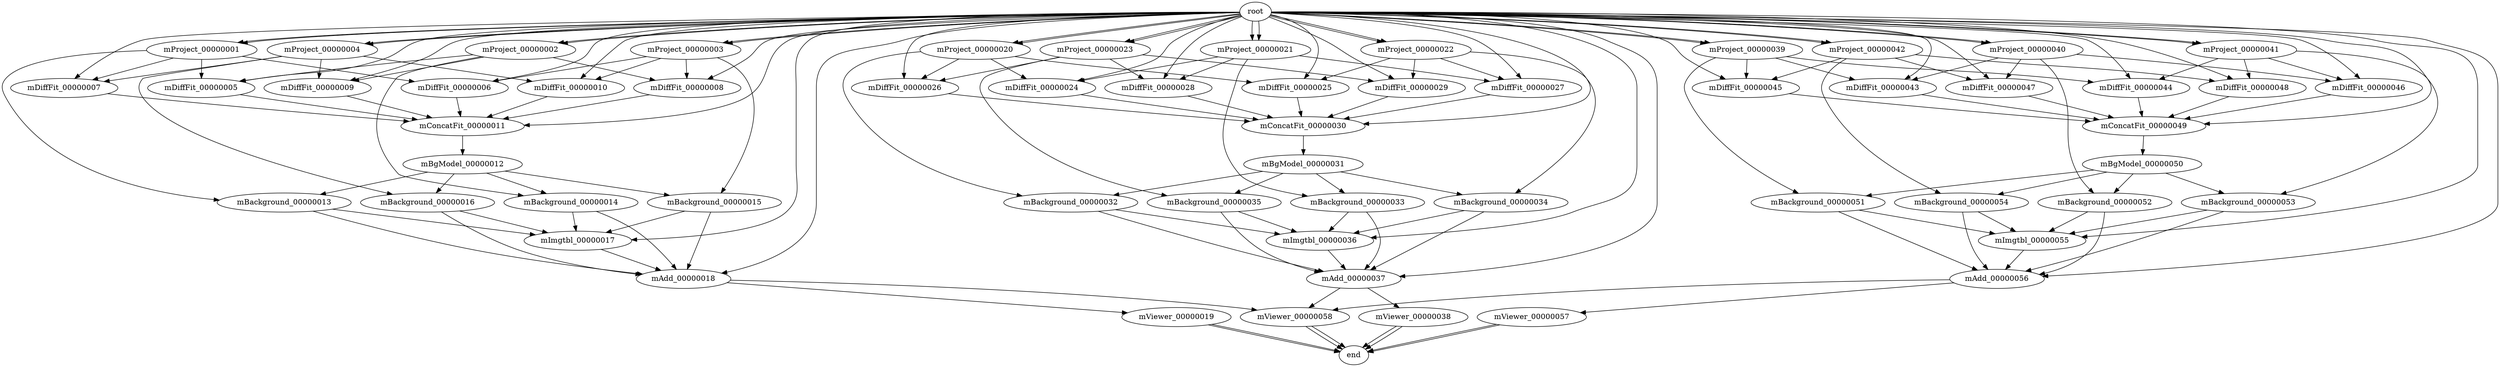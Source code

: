digraph G {
  mProject_00000001 [size="1263.481"];
  mProject_00000002 [size="1263.481"];
  mProject_00000003 [size="1263.481"];
  mProject_00000004 [size="1263.481"];
  mDiffFit_00000005 [size="46.525"];
  mDiffFit_00000006 [size="46.525"];
  mDiffFit_00000007 [size="46.525"];
  mDiffFit_00000008 [size="46.525"];
  mDiffFit_00000009 [size="46.525"];
  mDiffFit_00000010 [size="46.525"];
  mConcatFit_00000011 [size="1.239"];
  mBgModel_00000012 [size="111.05"];
  mBackground_00000013 [size="114.103"];
  mBackground_00000014 [size="114.103"];
  mBackground_00000015 [size="114.103"];
  mBackground_00000016 [size="114.103"];
  mImgtbl_00000017 [size="0.176"];
  mAdd_00000018 [size="2.316"];
  mViewer_00000019 [size="68.368"];
  mProject_00000020 [size="1263.481"];
  mProject_00000021 [size="1263.481"];
  mProject_00000022 [size="1263.481"];
  mProject_00000023 [size="1263.481"];
  mDiffFit_00000024 [size="46.525"];
  mDiffFit_00000025 [size="46.525"];
  mDiffFit_00000026 [size="46.525"];
  mDiffFit_00000027 [size="46.525"];
  mDiffFit_00000028 [size="46.525"];
  mDiffFit_00000029 [size="46.525"];
  mConcatFit_00000030 [size="1.239"];
  mBgModel_00000031 [size="1550.301"];
  mBackground_00000032 [size="114.103"];
  mBackground_00000033 [size="114.103"];
  mBackground_00000034 [size="114.103"];
  mBackground_00000035 [size="114.103"];
  mImgtbl_00000036 [size="1.08"];
  mAdd_00000037 [size="2.316"];
  mViewer_00000038 [size="68.368"];
  mProject_00000039 [size="1263.481"];
  mProject_00000040 [size="1263.481"];
  mProject_00000041 [size="1263.481"];
  mProject_00000042 [size="1263.481"];
  mDiffFit_00000043 [size="46.525"];
  mDiffFit_00000044 [size="46.525"];
  mDiffFit_00000045 [size="46.525"];
  mDiffFit_00000046 [size="46.525"];
  mDiffFit_00000047 [size="46.525"];
  mDiffFit_00000048 [size="46.525"];
  mConcatFit_00000049 [size="1.239"];
  mBgModel_00000050 [size="11.053"];
  mBackground_00000051 [size="114.103"];
  mBackground_00000052 [size="114.103"];
  mBackground_00000053 [size="114.103"];
  mBackground_00000054 [size="114.103"];
  mImgtbl_00000055 [size="0.176"];
  mAdd_00000056 [size="2.316"];
  mViewer_00000057 [size="68.368"];
  mViewer_00000058 [size="68.368"];
  mProject_00000001 -> mDiffFit_00000005 [size="49143174"]
  mProject_00000001 -> mDiffFit_00000006 [size="49143174"]
  mProject_00000001 -> mDiffFit_00000007 [size="49143174"]
  mProject_00000001 -> mBackground_00000013 [size="49143174"]
  root -> mProject_00000001 [size="6267535"]
  root -> mProject_00000001 [size="168"]
  mProject_00000002 -> mDiffFit_00000005 [size="56109042"]
  mProject_00000002 -> mDiffFit_00000008 [size="56109042"]
  mProject_00000002 -> mDiffFit_00000009 [size="56109042"]
  mProject_00000002 -> mBackground_00000014 [size="56109042"]
  root -> mProject_00000002 [size="9143039"]
  root -> mProject_00000002 [size="214"]
  mProject_00000003 -> mDiffFit_00000006 [size="55530574"]
  mProject_00000003 -> mDiffFit_00000008 [size="55530574"]
  mProject_00000003 -> mDiffFit_00000010 [size="55530574"]
  mProject_00000003 -> mBackground_00000015 [size="55530574"]
  root -> mProject_00000003 [size="9729781"]
  root -> mProject_00000003 [size="148"]
  mProject_00000004 -> mDiffFit_00000007 [size="48556608"]
  mProject_00000004 -> mDiffFit_00000009 [size="48556608"]
  mProject_00000004 -> mDiffFit_00000010 [size="48556608"]
  mProject_00000004 -> mBackground_00000016 [size="48556608"]
  root -> mProject_00000004 [size="4171501"]
  root -> mProject_00000004 [size="173"]
  mDiffFit_00000005 -> mConcatFit_00000011 [size="301"]
  root -> mDiffFit_00000005 [size="247"]
  mDiffFit_00000006 -> mConcatFit_00000011 [size="301"]
  root -> mDiffFit_00000006 [size="219"]
  mDiffFit_00000007 -> mConcatFit_00000011 [size="302"]
  root -> mDiffFit_00000007 [size="237"]
  mDiffFit_00000008 -> mConcatFit_00000011 [size="301"]
  root -> mDiffFit_00000008 [size="218"]
  mDiffFit_00000009 -> mConcatFit_00000011 [size="301"]
  root -> mDiffFit_00000009 [size="172"]
  mDiffFit_00000010 -> mConcatFit_00000011 [size="302"]
  root -> mDiffFit_00000010 [size="272"]
  mConcatFit_00000011 -> mBgModel_00000012 [size="79062"]
  root -> mConcatFit_00000011 [size="27287"]
  mBgModel_00000012 -> mBackground_00000013 [size="2370"]
  mBgModel_00000012 -> mBackground_00000014 [size="2370"]
  mBgModel_00000012 -> mBackground_00000015 [size="2370"]
  mBgModel_00000012 -> mBackground_00000016 [size="2370"]
  mBackground_00000013 -> mImgtbl_00000017 [size="55002239"]
  mBackground_00000013 -> mAdd_00000018 [size="55002239"]
  mBackground_00000014 -> mImgtbl_00000017 [size="55002239"]
  mBackground_00000014 -> mAdd_00000018 [size="55002239"]
  mBackground_00000015 -> mImgtbl_00000017 [size="55002239"]
  mBackground_00000015 -> mAdd_00000018 [size="55002239"]
  mBackground_00000016 -> mImgtbl_00000017 [size="55002239"]
  mBackground_00000016 -> mAdd_00000018 [size="55002239"]
  mImgtbl_00000017 -> mAdd_00000018 [size="18837"]
  root -> mImgtbl_00000017 [size="6871"]
  mAdd_00000018 -> mViewer_00000019 [size="414722880"]
  mAdd_00000018 -> mViewer_00000058 [size="414722880"]
  root -> mAdd_00000018 [size="184"]
  mViewer_00000019 -> end [size="10139422"]
  mViewer_00000019 -> end [size="2621944"]
  mProject_00000020 -> mDiffFit_00000024 [size="57988822"]
  mProject_00000020 -> mDiffFit_00000025 [size="57988822"]
  mProject_00000020 -> mDiffFit_00000026 [size="57988822"]
  mProject_00000020 -> mBackground_00000032 [size="57988822"]
  root -> mProject_00000020 [size="3559318"]
  root -> mProject_00000020 [size="289"]
  mProject_00000021 -> mDiffFit_00000024 [size="47783389"]
  mProject_00000021 -> mDiffFit_00000027 [size="47783389"]
  mProject_00000021 -> mDiffFit_00000028 [size="47783389"]
  mProject_00000021 -> mBackground_00000033 [size="47783389"]
  root -> mProject_00000021 [size="5775069"]
  root -> mProject_00000021 [size="74"]
  mProject_00000022 -> mDiffFit_00000025 [size="54944646"]
  mProject_00000022 -> mDiffFit_00000027 [size="54944646"]
  mProject_00000022 -> mDiffFit_00000029 [size="54944646"]
  mProject_00000022 -> mBackground_00000034 [size="54944646"]
  root -> mProject_00000022 [size="8291126"]
  root -> mProject_00000022 [size="27"]
  mProject_00000023 -> mDiffFit_00000026 [size="58387786"]
  mProject_00000023 -> mDiffFit_00000028 [size="58387786"]
  mProject_00000023 -> mDiffFit_00000029 [size="58387786"]
  mProject_00000023 -> mBackground_00000035 [size="58387786"]
  root -> mProject_00000023 [size="10079731"]
  root -> mProject_00000023 [size="85"]
  mDiffFit_00000024 -> mConcatFit_00000030 [size="301"]
  root -> mDiffFit_00000024 [size="27"]
  mDiffFit_00000025 -> mConcatFit_00000030 [size="301"]
  root -> mDiffFit_00000025 [size="267"]
  mDiffFit_00000026 -> mConcatFit_00000030 [size="301"]
  root -> mDiffFit_00000026 [size="298"]
  mDiffFit_00000027 -> mConcatFit_00000030 [size="301"]
  root -> mDiffFit_00000027 [size="181"]
  mDiffFit_00000028 -> mConcatFit_00000030 [size="302"]
  root -> mDiffFit_00000028 [size="27"]
  mDiffFit_00000029 -> mConcatFit_00000030 [size="302"]
  root -> mDiffFit_00000029 [size="129"]
  mConcatFit_00000030 -> mBgModel_00000031 [size="352824"]
  root -> mConcatFit_00000030 [size="27287"]
  mBgModel_00000031 -> mBackground_00000032 [size="4767552"]
  mBgModel_00000031 -> mBackground_00000033 [size="4767552"]
  mBgModel_00000031 -> mBackground_00000034 [size="4767552"]
  mBgModel_00000031 -> mBackground_00000035 [size="4767552"]
  mBackground_00000032 -> mImgtbl_00000036 [size="55002239"]
  mBackground_00000032 -> mAdd_00000037 [size="55002239"]
  mBackground_00000033 -> mImgtbl_00000036 [size="55002239"]
  mBackground_00000033 -> mAdd_00000037 [size="55002239"]
  mBackground_00000034 -> mImgtbl_00000036 [size="55002239"]
  mBackground_00000034 -> mAdd_00000037 [size="55002239"]
  mBackground_00000035 -> mImgtbl_00000036 [size="55002240"]
  mBackground_00000035 -> mAdd_00000037 [size="55002240"]
  mImgtbl_00000036 -> mAdd_00000037 [size="18837"]
  root -> mImgtbl_00000036 [size="6871"]
  mAdd_00000037 -> mViewer_00000038 [size="414722880"]
  mAdd_00000037 -> mViewer_00000058 [size="414722880"]
  root -> mAdd_00000037 [size="229"]
  mViewer_00000038 -> end [size="10139422"]
  mViewer_00000038 -> end [size="33225476"]
  mProject_00000039 -> mDiffFit_00000043 [size="33926593"]
  mProject_00000039 -> mDiffFit_00000044 [size="33926593"]
  mProject_00000039 -> mDiffFit_00000045 [size="33926593"]
  mProject_00000039 -> mBackground_00000051 [size="33926593"]
  root -> mProject_00000039 [size="7030760"]
  root -> mProject_00000039 [size="282"]
  mProject_00000040 -> mDiffFit_00000043 [size="57552795"]
  mProject_00000040 -> mDiffFit_00000046 [size="57552795"]
  mProject_00000040 -> mDiffFit_00000047 [size="57552795"]
  mProject_00000040 -> mBackground_00000052 [size="57552795"]
  root -> mProject_00000040 [size="9887111"]
  root -> mProject_00000040 [size="245"]
  mProject_00000041 -> mDiffFit_00000044 [size="52929041"]
  mProject_00000041 -> mDiffFit_00000046 [size="52929041"]
  mProject_00000041 -> mDiffFit_00000048 [size="52929041"]
  mProject_00000041 -> mBackground_00000053 [size="52929041"]
  root -> mProject_00000041 [size="4208755"]
  root -> mProject_00000041 [size="183"]
  mProject_00000042 -> mDiffFit_00000045 [size="51057972"]
  mProject_00000042 -> mDiffFit_00000047 [size="51057972"]
  mProject_00000042 -> mDiffFit_00000048 [size="51057972"]
  mProject_00000042 -> mBackground_00000054 [size="51057972"]
  root -> mProject_00000042 [size="5742303"]
  root -> mProject_00000042 [size="277"]
  mDiffFit_00000043 -> mConcatFit_00000049 [size="301"]
  root -> mDiffFit_00000043 [size="232"]
  mDiffFit_00000044 -> mConcatFit_00000049 [size="301"]
  root -> mDiffFit_00000044 [size="209"]
  mDiffFit_00000045 -> mConcatFit_00000049 [size="301"]
  root -> mDiffFit_00000045 [size="246"]
  mDiffFit_00000046 -> mConcatFit_00000049 [size="301"]
  root -> mDiffFit_00000046 [size="170"]
  mDiffFit_00000047 -> mConcatFit_00000049 [size="301"]
  root -> mDiffFit_00000047 [size="57"]
  mDiffFit_00000048 -> mConcatFit_00000049 [size="301"]
  root -> mDiffFit_00000048 [size="224"]
  mConcatFit_00000049 -> mBgModel_00000050 [size="43097"]
  root -> mConcatFit_00000049 [size="27287"]
  mBgModel_00000050 -> mBackground_00000051 [size="2370"]
  mBgModel_00000050 -> mBackground_00000052 [size="2370"]
  mBgModel_00000050 -> mBackground_00000053 [size="2370"]
  mBgModel_00000050 -> mBackground_00000054 [size="2370"]
  mBackground_00000051 -> mImgtbl_00000055 [size="55002239"]
  mBackground_00000051 -> mAdd_00000056 [size="55002239"]
  mBackground_00000052 -> mImgtbl_00000055 [size="55002239"]
  mBackground_00000052 -> mAdd_00000056 [size="55002239"]
  mBackground_00000053 -> mImgtbl_00000055 [size="55002239"]
  mBackground_00000053 -> mAdd_00000056 [size="55002239"]
  mBackground_00000054 -> mImgtbl_00000055 [size="55002239"]
  mBackground_00000054 -> mAdd_00000056 [size="55002239"]
  mImgtbl_00000055 -> mAdd_00000056 [size="3583403"]
  root -> mImgtbl_00000055 [size="6871"]
  mAdd_00000056 -> mViewer_00000057 [size="414722880"]
  mAdd_00000056 -> mViewer_00000058 [size="414722880"]
  root -> mAdd_00000056 [size="59"]
  mViewer_00000057 -> end [size="10139422"]
  mViewer_00000057 -> end [size="2621944"]
  mViewer_00000058 -> end [size="10139422"]
  mViewer_00000058 -> end [size="22796499"]
  root [label="root",size="0.0"];
  end [label="end",size="0.0"];
}
